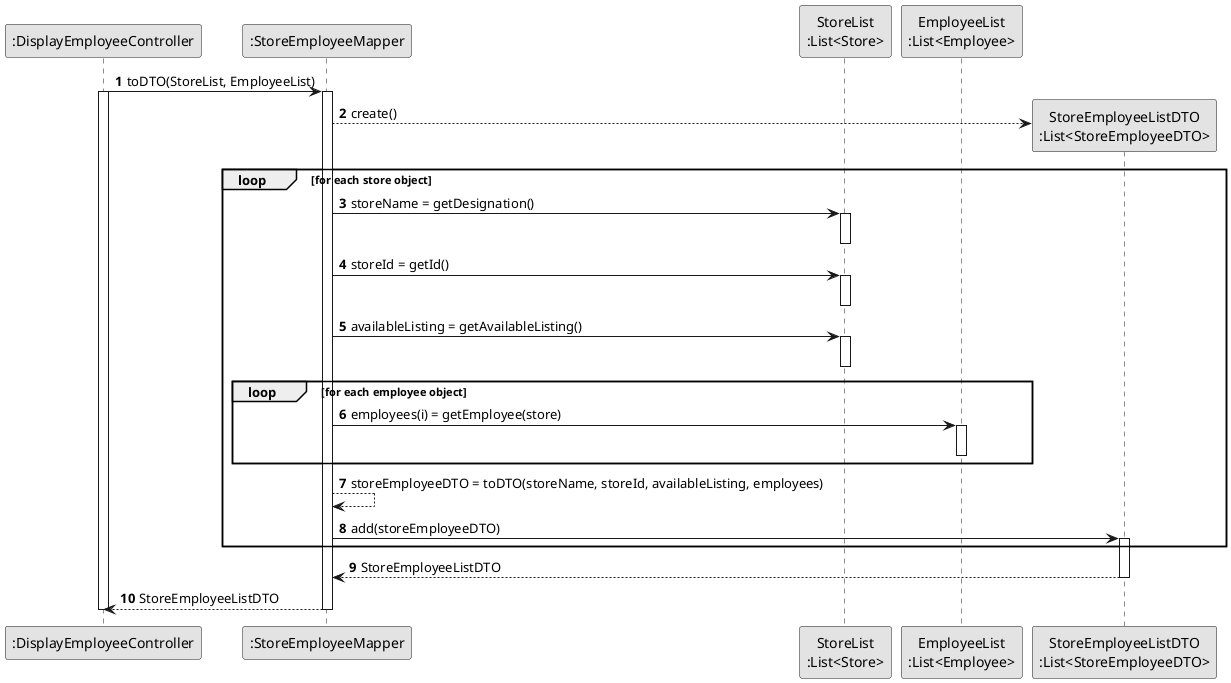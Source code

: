 @startuml
skinparam monochrome true
skinparam packageStyle rectangle
skinparam shadowing false

autonumber

'hide footbox
participant ":DisplayEmployeeController" as DisplayEmployeeController
participant ":StoreEmployeeMapper" as StoreEmployeeMapper
participant "StoreList\n:List<Store>" as StoreList
participant "EmployeeList\n:List<Employee>" as EmployeeList
participant "StoreEmployeeListDTO\n:List<StoreEmployeeDTO>" as StoreEmployeeList

        DisplayEmployeeController -> StoreEmployeeMapper : toDTO(StoreList, EmployeeList)
        activate DisplayEmployeeController
        activate StoreEmployeeMapper

        create StoreEmployeeList
        StoreEmployeeMapper --> StoreEmployeeList** : create()

        loop for each store object
                    
            StoreEmployeeMapper -> StoreList : storeName = getDesignation()
            activate StoreList
            deactivate StoreList

            StoreEmployeeMapper -> StoreList : storeId = getId()
            activate StoreList
            deactivate StoreList

            StoreEmployeeMapper -> StoreList : availableListing = getAvailableListing()
            activate StoreList
            deactivate StoreList

            loop for each employee object

                StoreEmployeeMapper -> EmployeeList : employees(i) = getEmployee(store)
                activate EmployeeList
                deactivate EmployeeList
            end

            StoreEmployeeMapper --> StoreEmployeeMapper : storeEmployeeDTO = toDTO(storeName, storeId, availableListing, employees)
            StoreEmployeeMapper -> StoreEmployeeList : add(storeEmployeeDTO)
            activate StoreEmployeeList
        end
        StoreEmployeeList --> StoreEmployeeMapper : StoreEmployeeListDTO
        deactivate StoreEmployeeList

        StoreEmployeeMapper --> DisplayEmployeeController : StoreEmployeeListDTO
        deactivate StoreEmployeeMapper
        
deactivate DisplayEmployeeController

@enduml